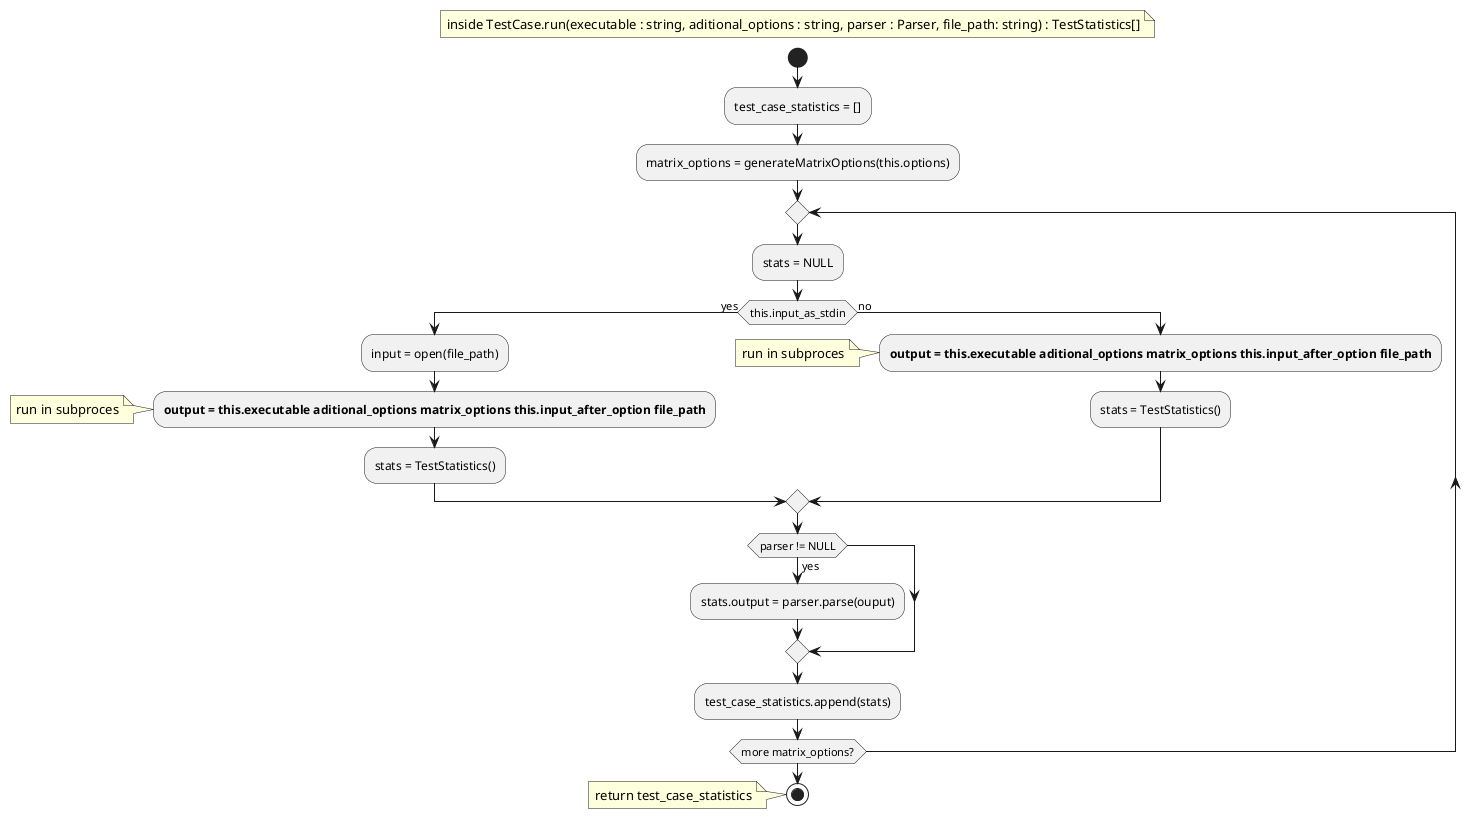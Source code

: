 @startuml
floating note: inside TestCase.run(executable : string, aditional_options : string, parser : Parser, file_path: string) : TestStatistics[]
start

' TODO: handle output properly

:test_case_statistics = [];
:matrix_options = generateMatrixOptions(this.options);
repeat
:stats = NULL;
if (this.input_as_stdin) then (yes)
  :input = open(file_path);
  :<b>output = this.executable aditional_options matrix_options this.input_after_option file_path</b>;
  note: run in subproces
  :stats = TestStatistics();
else (no)
  :<b>output = this.executable aditional_options matrix_options this.input_after_option file_path</b>;
  note: run in subproces
  :stats = TestStatistics();
endif

if (parser != NULL) then (yes)
  :stats.output = parser.parse(ouput);
endif
:test_case_statistics.append(stats);
repeat while (more matrix_options?)

stop
note: return test_case_statistics

@enduml
